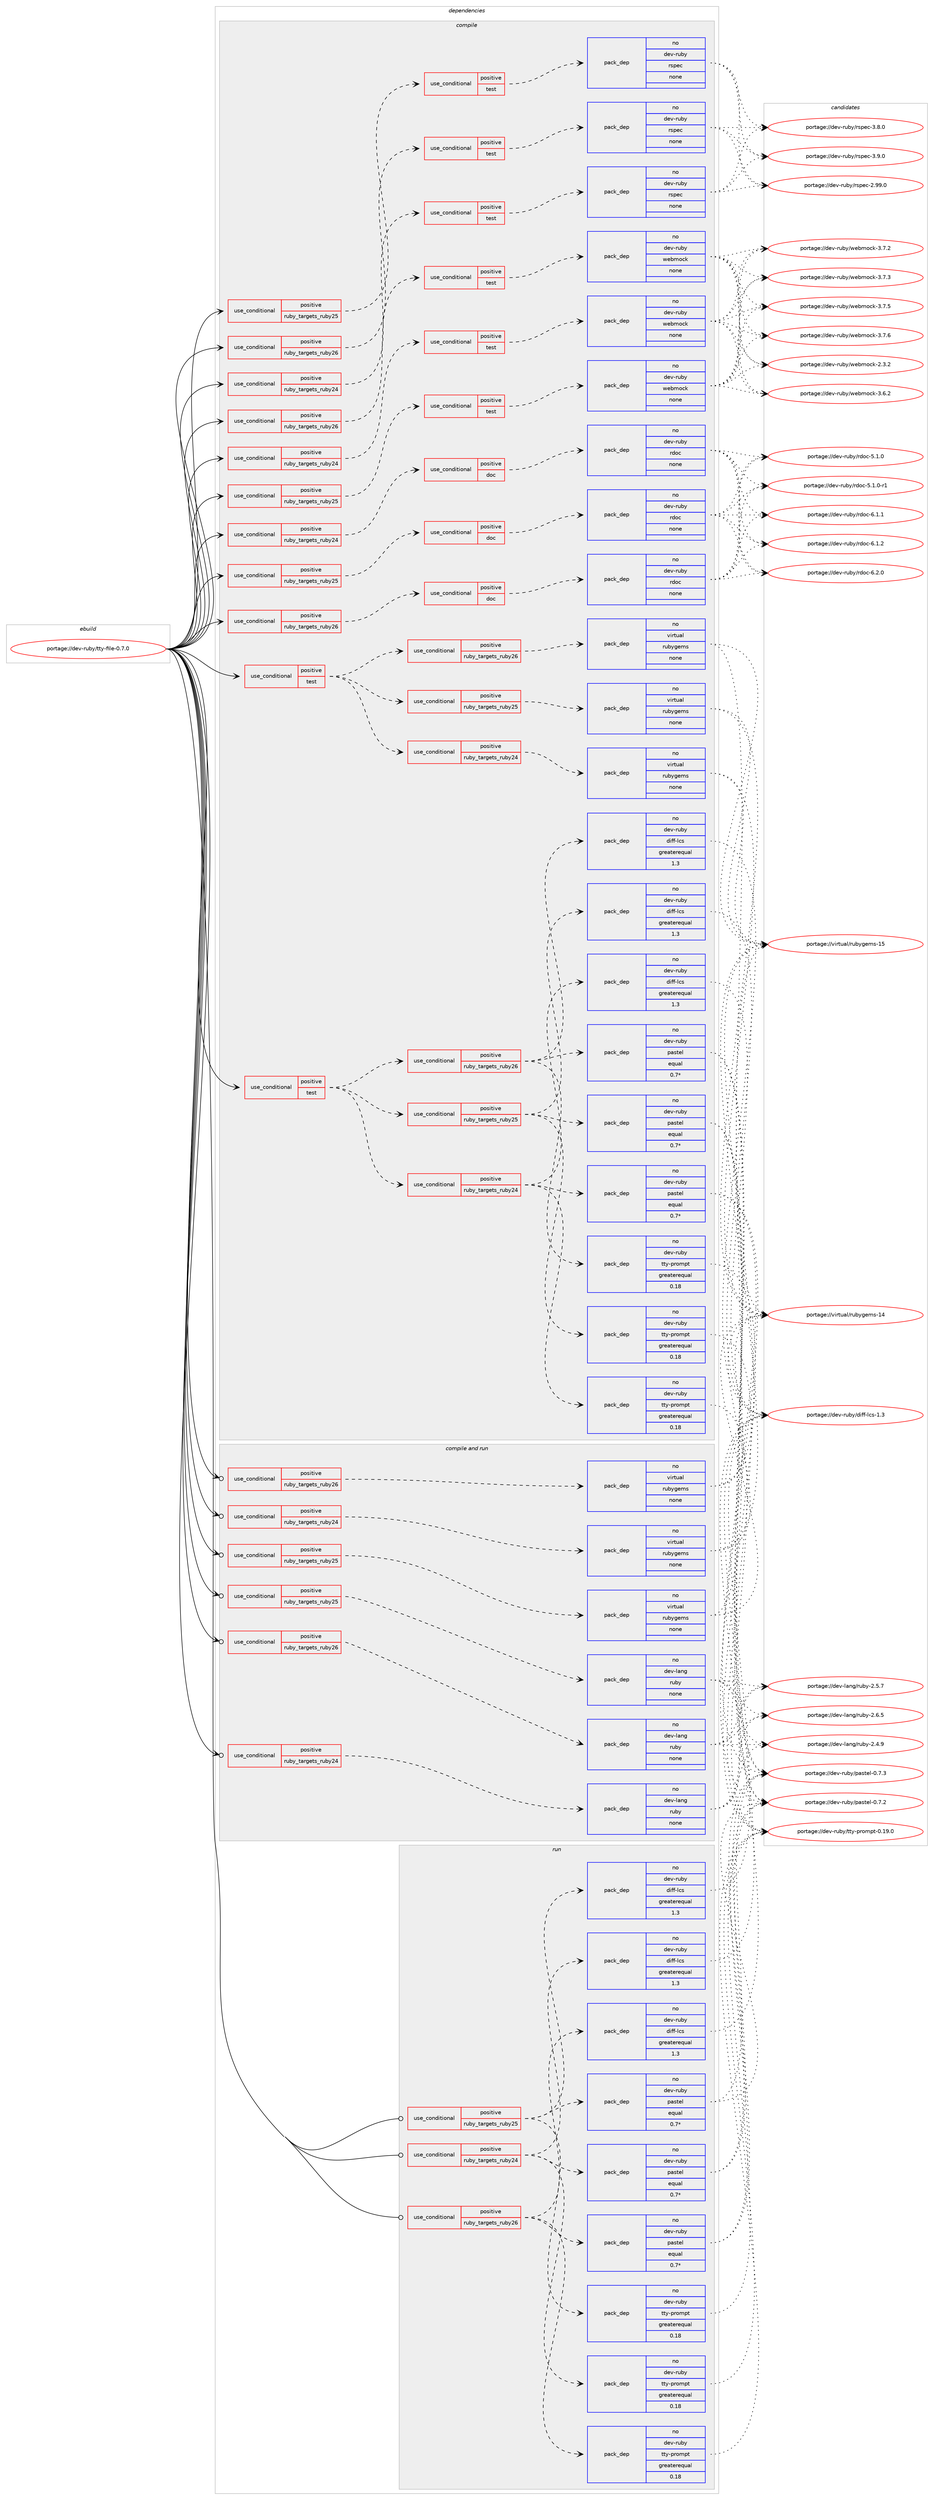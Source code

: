 digraph prolog {

# *************
# Graph options
# *************

newrank=true;
concentrate=true;
compound=true;
graph [rankdir=LR,fontname=Helvetica,fontsize=10,ranksep=1.5];#, ranksep=2.5, nodesep=0.2];
edge  [arrowhead=vee];
node  [fontname=Helvetica,fontsize=10];

# **********
# The ebuild
# **********

subgraph cluster_leftcol {
color=gray;
rank=same;
label=<<i>ebuild</i>>;
id [label="portage://dev-ruby/tty-file-0.7.0", color=red, width=4, href="../dev-ruby/tty-file-0.7.0.svg"];
}

# ****************
# The dependencies
# ****************

subgraph cluster_midcol {
color=gray;
label=<<i>dependencies</i>>;
subgraph cluster_compile {
fillcolor="#eeeeee";
style=filled;
label=<<i>compile</i>>;
subgraph cond68555 {
dependency253869 [label=<<TABLE BORDER="0" CELLBORDER="1" CELLSPACING="0" CELLPADDING="4"><TR><TD ROWSPAN="3" CELLPADDING="10">use_conditional</TD></TR><TR><TD>positive</TD></TR><TR><TD>ruby_targets_ruby24</TD></TR></TABLE>>, shape=none, color=red];
subgraph cond68556 {
dependency253870 [label=<<TABLE BORDER="0" CELLBORDER="1" CELLSPACING="0" CELLPADDING="4"><TR><TD ROWSPAN="3" CELLPADDING="10">use_conditional</TD></TR><TR><TD>positive</TD></TR><TR><TD>doc</TD></TR></TABLE>>, shape=none, color=red];
subgraph pack181753 {
dependency253871 [label=<<TABLE BORDER="0" CELLBORDER="1" CELLSPACING="0" CELLPADDING="4" WIDTH="220"><TR><TD ROWSPAN="6" CELLPADDING="30">pack_dep</TD></TR><TR><TD WIDTH="110">no</TD></TR><TR><TD>dev-ruby</TD></TR><TR><TD>rdoc</TD></TR><TR><TD>none</TD></TR><TR><TD></TD></TR></TABLE>>, shape=none, color=blue];
}
dependency253870:e -> dependency253871:w [weight=20,style="dashed",arrowhead="vee"];
}
dependency253869:e -> dependency253870:w [weight=20,style="dashed",arrowhead="vee"];
}
id:e -> dependency253869:w [weight=20,style="solid",arrowhead="vee"];
subgraph cond68557 {
dependency253872 [label=<<TABLE BORDER="0" CELLBORDER="1" CELLSPACING="0" CELLPADDING="4"><TR><TD ROWSPAN="3" CELLPADDING="10">use_conditional</TD></TR><TR><TD>positive</TD></TR><TR><TD>ruby_targets_ruby24</TD></TR></TABLE>>, shape=none, color=red];
subgraph cond68558 {
dependency253873 [label=<<TABLE BORDER="0" CELLBORDER="1" CELLSPACING="0" CELLPADDING="4"><TR><TD ROWSPAN="3" CELLPADDING="10">use_conditional</TD></TR><TR><TD>positive</TD></TR><TR><TD>test</TD></TR></TABLE>>, shape=none, color=red];
subgraph pack181754 {
dependency253874 [label=<<TABLE BORDER="0" CELLBORDER="1" CELLSPACING="0" CELLPADDING="4" WIDTH="220"><TR><TD ROWSPAN="6" CELLPADDING="30">pack_dep</TD></TR><TR><TD WIDTH="110">no</TD></TR><TR><TD>dev-ruby</TD></TR><TR><TD>rspec</TD></TR><TR><TD>none</TD></TR><TR><TD></TD></TR></TABLE>>, shape=none, color=blue];
}
dependency253873:e -> dependency253874:w [weight=20,style="dashed",arrowhead="vee"];
}
dependency253872:e -> dependency253873:w [weight=20,style="dashed",arrowhead="vee"];
}
id:e -> dependency253872:w [weight=20,style="solid",arrowhead="vee"];
subgraph cond68559 {
dependency253875 [label=<<TABLE BORDER="0" CELLBORDER="1" CELLSPACING="0" CELLPADDING="4"><TR><TD ROWSPAN="3" CELLPADDING="10">use_conditional</TD></TR><TR><TD>positive</TD></TR><TR><TD>ruby_targets_ruby24</TD></TR></TABLE>>, shape=none, color=red];
subgraph cond68560 {
dependency253876 [label=<<TABLE BORDER="0" CELLBORDER="1" CELLSPACING="0" CELLPADDING="4"><TR><TD ROWSPAN="3" CELLPADDING="10">use_conditional</TD></TR><TR><TD>positive</TD></TR><TR><TD>test</TD></TR></TABLE>>, shape=none, color=red];
subgraph pack181755 {
dependency253877 [label=<<TABLE BORDER="0" CELLBORDER="1" CELLSPACING="0" CELLPADDING="4" WIDTH="220"><TR><TD ROWSPAN="6" CELLPADDING="30">pack_dep</TD></TR><TR><TD WIDTH="110">no</TD></TR><TR><TD>dev-ruby</TD></TR><TR><TD>webmock</TD></TR><TR><TD>none</TD></TR><TR><TD></TD></TR></TABLE>>, shape=none, color=blue];
}
dependency253876:e -> dependency253877:w [weight=20,style="dashed",arrowhead="vee"];
}
dependency253875:e -> dependency253876:w [weight=20,style="dashed",arrowhead="vee"];
}
id:e -> dependency253875:w [weight=20,style="solid",arrowhead="vee"];
subgraph cond68561 {
dependency253878 [label=<<TABLE BORDER="0" CELLBORDER="1" CELLSPACING="0" CELLPADDING="4"><TR><TD ROWSPAN="3" CELLPADDING="10">use_conditional</TD></TR><TR><TD>positive</TD></TR><TR><TD>ruby_targets_ruby25</TD></TR></TABLE>>, shape=none, color=red];
subgraph cond68562 {
dependency253879 [label=<<TABLE BORDER="0" CELLBORDER="1" CELLSPACING="0" CELLPADDING="4"><TR><TD ROWSPAN="3" CELLPADDING="10">use_conditional</TD></TR><TR><TD>positive</TD></TR><TR><TD>doc</TD></TR></TABLE>>, shape=none, color=red];
subgraph pack181756 {
dependency253880 [label=<<TABLE BORDER="0" CELLBORDER="1" CELLSPACING="0" CELLPADDING="4" WIDTH="220"><TR><TD ROWSPAN="6" CELLPADDING="30">pack_dep</TD></TR><TR><TD WIDTH="110">no</TD></TR><TR><TD>dev-ruby</TD></TR><TR><TD>rdoc</TD></TR><TR><TD>none</TD></TR><TR><TD></TD></TR></TABLE>>, shape=none, color=blue];
}
dependency253879:e -> dependency253880:w [weight=20,style="dashed",arrowhead="vee"];
}
dependency253878:e -> dependency253879:w [weight=20,style="dashed",arrowhead="vee"];
}
id:e -> dependency253878:w [weight=20,style="solid",arrowhead="vee"];
subgraph cond68563 {
dependency253881 [label=<<TABLE BORDER="0" CELLBORDER="1" CELLSPACING="0" CELLPADDING="4"><TR><TD ROWSPAN="3" CELLPADDING="10">use_conditional</TD></TR><TR><TD>positive</TD></TR><TR><TD>ruby_targets_ruby25</TD></TR></TABLE>>, shape=none, color=red];
subgraph cond68564 {
dependency253882 [label=<<TABLE BORDER="0" CELLBORDER="1" CELLSPACING="0" CELLPADDING="4"><TR><TD ROWSPAN="3" CELLPADDING="10">use_conditional</TD></TR><TR><TD>positive</TD></TR><TR><TD>test</TD></TR></TABLE>>, shape=none, color=red];
subgraph pack181757 {
dependency253883 [label=<<TABLE BORDER="0" CELLBORDER="1" CELLSPACING="0" CELLPADDING="4" WIDTH="220"><TR><TD ROWSPAN="6" CELLPADDING="30">pack_dep</TD></TR><TR><TD WIDTH="110">no</TD></TR><TR><TD>dev-ruby</TD></TR><TR><TD>rspec</TD></TR><TR><TD>none</TD></TR><TR><TD></TD></TR></TABLE>>, shape=none, color=blue];
}
dependency253882:e -> dependency253883:w [weight=20,style="dashed",arrowhead="vee"];
}
dependency253881:e -> dependency253882:w [weight=20,style="dashed",arrowhead="vee"];
}
id:e -> dependency253881:w [weight=20,style="solid",arrowhead="vee"];
subgraph cond68565 {
dependency253884 [label=<<TABLE BORDER="0" CELLBORDER="1" CELLSPACING="0" CELLPADDING="4"><TR><TD ROWSPAN="3" CELLPADDING="10">use_conditional</TD></TR><TR><TD>positive</TD></TR><TR><TD>ruby_targets_ruby25</TD></TR></TABLE>>, shape=none, color=red];
subgraph cond68566 {
dependency253885 [label=<<TABLE BORDER="0" CELLBORDER="1" CELLSPACING="0" CELLPADDING="4"><TR><TD ROWSPAN="3" CELLPADDING="10">use_conditional</TD></TR><TR><TD>positive</TD></TR><TR><TD>test</TD></TR></TABLE>>, shape=none, color=red];
subgraph pack181758 {
dependency253886 [label=<<TABLE BORDER="0" CELLBORDER="1" CELLSPACING="0" CELLPADDING="4" WIDTH="220"><TR><TD ROWSPAN="6" CELLPADDING="30">pack_dep</TD></TR><TR><TD WIDTH="110">no</TD></TR><TR><TD>dev-ruby</TD></TR><TR><TD>webmock</TD></TR><TR><TD>none</TD></TR><TR><TD></TD></TR></TABLE>>, shape=none, color=blue];
}
dependency253885:e -> dependency253886:w [weight=20,style="dashed",arrowhead="vee"];
}
dependency253884:e -> dependency253885:w [weight=20,style="dashed",arrowhead="vee"];
}
id:e -> dependency253884:w [weight=20,style="solid",arrowhead="vee"];
subgraph cond68567 {
dependency253887 [label=<<TABLE BORDER="0" CELLBORDER="1" CELLSPACING="0" CELLPADDING="4"><TR><TD ROWSPAN="3" CELLPADDING="10">use_conditional</TD></TR><TR><TD>positive</TD></TR><TR><TD>ruby_targets_ruby26</TD></TR></TABLE>>, shape=none, color=red];
subgraph cond68568 {
dependency253888 [label=<<TABLE BORDER="0" CELLBORDER="1" CELLSPACING="0" CELLPADDING="4"><TR><TD ROWSPAN="3" CELLPADDING="10">use_conditional</TD></TR><TR><TD>positive</TD></TR><TR><TD>doc</TD></TR></TABLE>>, shape=none, color=red];
subgraph pack181759 {
dependency253889 [label=<<TABLE BORDER="0" CELLBORDER="1" CELLSPACING="0" CELLPADDING="4" WIDTH="220"><TR><TD ROWSPAN="6" CELLPADDING="30">pack_dep</TD></TR><TR><TD WIDTH="110">no</TD></TR><TR><TD>dev-ruby</TD></TR><TR><TD>rdoc</TD></TR><TR><TD>none</TD></TR><TR><TD></TD></TR></TABLE>>, shape=none, color=blue];
}
dependency253888:e -> dependency253889:w [weight=20,style="dashed",arrowhead="vee"];
}
dependency253887:e -> dependency253888:w [weight=20,style="dashed",arrowhead="vee"];
}
id:e -> dependency253887:w [weight=20,style="solid",arrowhead="vee"];
subgraph cond68569 {
dependency253890 [label=<<TABLE BORDER="0" CELLBORDER="1" CELLSPACING="0" CELLPADDING="4"><TR><TD ROWSPAN="3" CELLPADDING="10">use_conditional</TD></TR><TR><TD>positive</TD></TR><TR><TD>ruby_targets_ruby26</TD></TR></TABLE>>, shape=none, color=red];
subgraph cond68570 {
dependency253891 [label=<<TABLE BORDER="0" CELLBORDER="1" CELLSPACING="0" CELLPADDING="4"><TR><TD ROWSPAN="3" CELLPADDING="10">use_conditional</TD></TR><TR><TD>positive</TD></TR><TR><TD>test</TD></TR></TABLE>>, shape=none, color=red];
subgraph pack181760 {
dependency253892 [label=<<TABLE BORDER="0" CELLBORDER="1" CELLSPACING="0" CELLPADDING="4" WIDTH="220"><TR><TD ROWSPAN="6" CELLPADDING="30">pack_dep</TD></TR><TR><TD WIDTH="110">no</TD></TR><TR><TD>dev-ruby</TD></TR><TR><TD>rspec</TD></TR><TR><TD>none</TD></TR><TR><TD></TD></TR></TABLE>>, shape=none, color=blue];
}
dependency253891:e -> dependency253892:w [weight=20,style="dashed",arrowhead="vee"];
}
dependency253890:e -> dependency253891:w [weight=20,style="dashed",arrowhead="vee"];
}
id:e -> dependency253890:w [weight=20,style="solid",arrowhead="vee"];
subgraph cond68571 {
dependency253893 [label=<<TABLE BORDER="0" CELLBORDER="1" CELLSPACING="0" CELLPADDING="4"><TR><TD ROWSPAN="3" CELLPADDING="10">use_conditional</TD></TR><TR><TD>positive</TD></TR><TR><TD>ruby_targets_ruby26</TD></TR></TABLE>>, shape=none, color=red];
subgraph cond68572 {
dependency253894 [label=<<TABLE BORDER="0" CELLBORDER="1" CELLSPACING="0" CELLPADDING="4"><TR><TD ROWSPAN="3" CELLPADDING="10">use_conditional</TD></TR><TR><TD>positive</TD></TR><TR><TD>test</TD></TR></TABLE>>, shape=none, color=red];
subgraph pack181761 {
dependency253895 [label=<<TABLE BORDER="0" CELLBORDER="1" CELLSPACING="0" CELLPADDING="4" WIDTH="220"><TR><TD ROWSPAN="6" CELLPADDING="30">pack_dep</TD></TR><TR><TD WIDTH="110">no</TD></TR><TR><TD>dev-ruby</TD></TR><TR><TD>webmock</TD></TR><TR><TD>none</TD></TR><TR><TD></TD></TR></TABLE>>, shape=none, color=blue];
}
dependency253894:e -> dependency253895:w [weight=20,style="dashed",arrowhead="vee"];
}
dependency253893:e -> dependency253894:w [weight=20,style="dashed",arrowhead="vee"];
}
id:e -> dependency253893:w [weight=20,style="solid",arrowhead="vee"];
subgraph cond68573 {
dependency253896 [label=<<TABLE BORDER="0" CELLBORDER="1" CELLSPACING="0" CELLPADDING="4"><TR><TD ROWSPAN="3" CELLPADDING="10">use_conditional</TD></TR><TR><TD>positive</TD></TR><TR><TD>test</TD></TR></TABLE>>, shape=none, color=red];
subgraph cond68574 {
dependency253897 [label=<<TABLE BORDER="0" CELLBORDER="1" CELLSPACING="0" CELLPADDING="4"><TR><TD ROWSPAN="3" CELLPADDING="10">use_conditional</TD></TR><TR><TD>positive</TD></TR><TR><TD>ruby_targets_ruby24</TD></TR></TABLE>>, shape=none, color=red];
subgraph pack181762 {
dependency253898 [label=<<TABLE BORDER="0" CELLBORDER="1" CELLSPACING="0" CELLPADDING="4" WIDTH="220"><TR><TD ROWSPAN="6" CELLPADDING="30">pack_dep</TD></TR><TR><TD WIDTH="110">no</TD></TR><TR><TD>dev-ruby</TD></TR><TR><TD>diff-lcs</TD></TR><TR><TD>greaterequal</TD></TR><TR><TD>1.3</TD></TR></TABLE>>, shape=none, color=blue];
}
dependency253897:e -> dependency253898:w [weight=20,style="dashed",arrowhead="vee"];
subgraph pack181763 {
dependency253899 [label=<<TABLE BORDER="0" CELLBORDER="1" CELLSPACING="0" CELLPADDING="4" WIDTH="220"><TR><TD ROWSPAN="6" CELLPADDING="30">pack_dep</TD></TR><TR><TD WIDTH="110">no</TD></TR><TR><TD>dev-ruby</TD></TR><TR><TD>pastel</TD></TR><TR><TD>equal</TD></TR><TR><TD>0.7*</TD></TR></TABLE>>, shape=none, color=blue];
}
dependency253897:e -> dependency253899:w [weight=20,style="dashed",arrowhead="vee"];
subgraph pack181764 {
dependency253900 [label=<<TABLE BORDER="0" CELLBORDER="1" CELLSPACING="0" CELLPADDING="4" WIDTH="220"><TR><TD ROWSPAN="6" CELLPADDING="30">pack_dep</TD></TR><TR><TD WIDTH="110">no</TD></TR><TR><TD>dev-ruby</TD></TR><TR><TD>tty-prompt</TD></TR><TR><TD>greaterequal</TD></TR><TR><TD>0.18</TD></TR></TABLE>>, shape=none, color=blue];
}
dependency253897:e -> dependency253900:w [weight=20,style="dashed",arrowhead="vee"];
}
dependency253896:e -> dependency253897:w [weight=20,style="dashed",arrowhead="vee"];
subgraph cond68575 {
dependency253901 [label=<<TABLE BORDER="0" CELLBORDER="1" CELLSPACING="0" CELLPADDING="4"><TR><TD ROWSPAN="3" CELLPADDING="10">use_conditional</TD></TR><TR><TD>positive</TD></TR><TR><TD>ruby_targets_ruby25</TD></TR></TABLE>>, shape=none, color=red];
subgraph pack181765 {
dependency253902 [label=<<TABLE BORDER="0" CELLBORDER="1" CELLSPACING="0" CELLPADDING="4" WIDTH="220"><TR><TD ROWSPAN="6" CELLPADDING="30">pack_dep</TD></TR><TR><TD WIDTH="110">no</TD></TR><TR><TD>dev-ruby</TD></TR><TR><TD>diff-lcs</TD></TR><TR><TD>greaterequal</TD></TR><TR><TD>1.3</TD></TR></TABLE>>, shape=none, color=blue];
}
dependency253901:e -> dependency253902:w [weight=20,style="dashed",arrowhead="vee"];
subgraph pack181766 {
dependency253903 [label=<<TABLE BORDER="0" CELLBORDER="1" CELLSPACING="0" CELLPADDING="4" WIDTH="220"><TR><TD ROWSPAN="6" CELLPADDING="30">pack_dep</TD></TR><TR><TD WIDTH="110">no</TD></TR><TR><TD>dev-ruby</TD></TR><TR><TD>pastel</TD></TR><TR><TD>equal</TD></TR><TR><TD>0.7*</TD></TR></TABLE>>, shape=none, color=blue];
}
dependency253901:e -> dependency253903:w [weight=20,style="dashed",arrowhead="vee"];
subgraph pack181767 {
dependency253904 [label=<<TABLE BORDER="0" CELLBORDER="1" CELLSPACING="0" CELLPADDING="4" WIDTH="220"><TR><TD ROWSPAN="6" CELLPADDING="30">pack_dep</TD></TR><TR><TD WIDTH="110">no</TD></TR><TR><TD>dev-ruby</TD></TR><TR><TD>tty-prompt</TD></TR><TR><TD>greaterequal</TD></TR><TR><TD>0.18</TD></TR></TABLE>>, shape=none, color=blue];
}
dependency253901:e -> dependency253904:w [weight=20,style="dashed",arrowhead="vee"];
}
dependency253896:e -> dependency253901:w [weight=20,style="dashed",arrowhead="vee"];
subgraph cond68576 {
dependency253905 [label=<<TABLE BORDER="0" CELLBORDER="1" CELLSPACING="0" CELLPADDING="4"><TR><TD ROWSPAN="3" CELLPADDING="10">use_conditional</TD></TR><TR><TD>positive</TD></TR><TR><TD>ruby_targets_ruby26</TD></TR></TABLE>>, shape=none, color=red];
subgraph pack181768 {
dependency253906 [label=<<TABLE BORDER="0" CELLBORDER="1" CELLSPACING="0" CELLPADDING="4" WIDTH="220"><TR><TD ROWSPAN="6" CELLPADDING="30">pack_dep</TD></TR><TR><TD WIDTH="110">no</TD></TR><TR><TD>dev-ruby</TD></TR><TR><TD>diff-lcs</TD></TR><TR><TD>greaterequal</TD></TR><TR><TD>1.3</TD></TR></TABLE>>, shape=none, color=blue];
}
dependency253905:e -> dependency253906:w [weight=20,style="dashed",arrowhead="vee"];
subgraph pack181769 {
dependency253907 [label=<<TABLE BORDER="0" CELLBORDER="1" CELLSPACING="0" CELLPADDING="4" WIDTH="220"><TR><TD ROWSPAN="6" CELLPADDING="30">pack_dep</TD></TR><TR><TD WIDTH="110">no</TD></TR><TR><TD>dev-ruby</TD></TR><TR><TD>pastel</TD></TR><TR><TD>equal</TD></TR><TR><TD>0.7*</TD></TR></TABLE>>, shape=none, color=blue];
}
dependency253905:e -> dependency253907:w [weight=20,style="dashed",arrowhead="vee"];
subgraph pack181770 {
dependency253908 [label=<<TABLE BORDER="0" CELLBORDER="1" CELLSPACING="0" CELLPADDING="4" WIDTH="220"><TR><TD ROWSPAN="6" CELLPADDING="30">pack_dep</TD></TR><TR><TD WIDTH="110">no</TD></TR><TR><TD>dev-ruby</TD></TR><TR><TD>tty-prompt</TD></TR><TR><TD>greaterequal</TD></TR><TR><TD>0.18</TD></TR></TABLE>>, shape=none, color=blue];
}
dependency253905:e -> dependency253908:w [weight=20,style="dashed",arrowhead="vee"];
}
dependency253896:e -> dependency253905:w [weight=20,style="dashed",arrowhead="vee"];
}
id:e -> dependency253896:w [weight=20,style="solid",arrowhead="vee"];
subgraph cond68577 {
dependency253909 [label=<<TABLE BORDER="0" CELLBORDER="1" CELLSPACING="0" CELLPADDING="4"><TR><TD ROWSPAN="3" CELLPADDING="10">use_conditional</TD></TR><TR><TD>positive</TD></TR><TR><TD>test</TD></TR></TABLE>>, shape=none, color=red];
subgraph cond68578 {
dependency253910 [label=<<TABLE BORDER="0" CELLBORDER="1" CELLSPACING="0" CELLPADDING="4"><TR><TD ROWSPAN="3" CELLPADDING="10">use_conditional</TD></TR><TR><TD>positive</TD></TR><TR><TD>ruby_targets_ruby24</TD></TR></TABLE>>, shape=none, color=red];
subgraph pack181771 {
dependency253911 [label=<<TABLE BORDER="0" CELLBORDER="1" CELLSPACING="0" CELLPADDING="4" WIDTH="220"><TR><TD ROWSPAN="6" CELLPADDING="30">pack_dep</TD></TR><TR><TD WIDTH="110">no</TD></TR><TR><TD>virtual</TD></TR><TR><TD>rubygems</TD></TR><TR><TD>none</TD></TR><TR><TD></TD></TR></TABLE>>, shape=none, color=blue];
}
dependency253910:e -> dependency253911:w [weight=20,style="dashed",arrowhead="vee"];
}
dependency253909:e -> dependency253910:w [weight=20,style="dashed",arrowhead="vee"];
subgraph cond68579 {
dependency253912 [label=<<TABLE BORDER="0" CELLBORDER="1" CELLSPACING="0" CELLPADDING="4"><TR><TD ROWSPAN="3" CELLPADDING="10">use_conditional</TD></TR><TR><TD>positive</TD></TR><TR><TD>ruby_targets_ruby25</TD></TR></TABLE>>, shape=none, color=red];
subgraph pack181772 {
dependency253913 [label=<<TABLE BORDER="0" CELLBORDER="1" CELLSPACING="0" CELLPADDING="4" WIDTH="220"><TR><TD ROWSPAN="6" CELLPADDING="30">pack_dep</TD></TR><TR><TD WIDTH="110">no</TD></TR><TR><TD>virtual</TD></TR><TR><TD>rubygems</TD></TR><TR><TD>none</TD></TR><TR><TD></TD></TR></TABLE>>, shape=none, color=blue];
}
dependency253912:e -> dependency253913:w [weight=20,style="dashed",arrowhead="vee"];
}
dependency253909:e -> dependency253912:w [weight=20,style="dashed",arrowhead="vee"];
subgraph cond68580 {
dependency253914 [label=<<TABLE BORDER="0" CELLBORDER="1" CELLSPACING="0" CELLPADDING="4"><TR><TD ROWSPAN="3" CELLPADDING="10">use_conditional</TD></TR><TR><TD>positive</TD></TR><TR><TD>ruby_targets_ruby26</TD></TR></TABLE>>, shape=none, color=red];
subgraph pack181773 {
dependency253915 [label=<<TABLE BORDER="0" CELLBORDER="1" CELLSPACING="0" CELLPADDING="4" WIDTH="220"><TR><TD ROWSPAN="6" CELLPADDING="30">pack_dep</TD></TR><TR><TD WIDTH="110">no</TD></TR><TR><TD>virtual</TD></TR><TR><TD>rubygems</TD></TR><TR><TD>none</TD></TR><TR><TD></TD></TR></TABLE>>, shape=none, color=blue];
}
dependency253914:e -> dependency253915:w [weight=20,style="dashed",arrowhead="vee"];
}
dependency253909:e -> dependency253914:w [weight=20,style="dashed",arrowhead="vee"];
}
id:e -> dependency253909:w [weight=20,style="solid",arrowhead="vee"];
}
subgraph cluster_compileandrun {
fillcolor="#eeeeee";
style=filled;
label=<<i>compile and run</i>>;
subgraph cond68581 {
dependency253916 [label=<<TABLE BORDER="0" CELLBORDER="1" CELLSPACING="0" CELLPADDING="4"><TR><TD ROWSPAN="3" CELLPADDING="10">use_conditional</TD></TR><TR><TD>positive</TD></TR><TR><TD>ruby_targets_ruby24</TD></TR></TABLE>>, shape=none, color=red];
subgraph pack181774 {
dependency253917 [label=<<TABLE BORDER="0" CELLBORDER="1" CELLSPACING="0" CELLPADDING="4" WIDTH="220"><TR><TD ROWSPAN="6" CELLPADDING="30">pack_dep</TD></TR><TR><TD WIDTH="110">no</TD></TR><TR><TD>dev-lang</TD></TR><TR><TD>ruby</TD></TR><TR><TD>none</TD></TR><TR><TD></TD></TR></TABLE>>, shape=none, color=blue];
}
dependency253916:e -> dependency253917:w [weight=20,style="dashed",arrowhead="vee"];
}
id:e -> dependency253916:w [weight=20,style="solid",arrowhead="odotvee"];
subgraph cond68582 {
dependency253918 [label=<<TABLE BORDER="0" CELLBORDER="1" CELLSPACING="0" CELLPADDING="4"><TR><TD ROWSPAN="3" CELLPADDING="10">use_conditional</TD></TR><TR><TD>positive</TD></TR><TR><TD>ruby_targets_ruby24</TD></TR></TABLE>>, shape=none, color=red];
subgraph pack181775 {
dependency253919 [label=<<TABLE BORDER="0" CELLBORDER="1" CELLSPACING="0" CELLPADDING="4" WIDTH="220"><TR><TD ROWSPAN="6" CELLPADDING="30">pack_dep</TD></TR><TR><TD WIDTH="110">no</TD></TR><TR><TD>virtual</TD></TR><TR><TD>rubygems</TD></TR><TR><TD>none</TD></TR><TR><TD></TD></TR></TABLE>>, shape=none, color=blue];
}
dependency253918:e -> dependency253919:w [weight=20,style="dashed",arrowhead="vee"];
}
id:e -> dependency253918:w [weight=20,style="solid",arrowhead="odotvee"];
subgraph cond68583 {
dependency253920 [label=<<TABLE BORDER="0" CELLBORDER="1" CELLSPACING="0" CELLPADDING="4"><TR><TD ROWSPAN="3" CELLPADDING="10">use_conditional</TD></TR><TR><TD>positive</TD></TR><TR><TD>ruby_targets_ruby25</TD></TR></TABLE>>, shape=none, color=red];
subgraph pack181776 {
dependency253921 [label=<<TABLE BORDER="0" CELLBORDER="1" CELLSPACING="0" CELLPADDING="4" WIDTH="220"><TR><TD ROWSPAN="6" CELLPADDING="30">pack_dep</TD></TR><TR><TD WIDTH="110">no</TD></TR><TR><TD>dev-lang</TD></TR><TR><TD>ruby</TD></TR><TR><TD>none</TD></TR><TR><TD></TD></TR></TABLE>>, shape=none, color=blue];
}
dependency253920:e -> dependency253921:w [weight=20,style="dashed",arrowhead="vee"];
}
id:e -> dependency253920:w [weight=20,style="solid",arrowhead="odotvee"];
subgraph cond68584 {
dependency253922 [label=<<TABLE BORDER="0" CELLBORDER="1" CELLSPACING="0" CELLPADDING="4"><TR><TD ROWSPAN="3" CELLPADDING="10">use_conditional</TD></TR><TR><TD>positive</TD></TR><TR><TD>ruby_targets_ruby25</TD></TR></TABLE>>, shape=none, color=red];
subgraph pack181777 {
dependency253923 [label=<<TABLE BORDER="0" CELLBORDER="1" CELLSPACING="0" CELLPADDING="4" WIDTH="220"><TR><TD ROWSPAN="6" CELLPADDING="30">pack_dep</TD></TR><TR><TD WIDTH="110">no</TD></TR><TR><TD>virtual</TD></TR><TR><TD>rubygems</TD></TR><TR><TD>none</TD></TR><TR><TD></TD></TR></TABLE>>, shape=none, color=blue];
}
dependency253922:e -> dependency253923:w [weight=20,style="dashed",arrowhead="vee"];
}
id:e -> dependency253922:w [weight=20,style="solid",arrowhead="odotvee"];
subgraph cond68585 {
dependency253924 [label=<<TABLE BORDER="0" CELLBORDER="1" CELLSPACING="0" CELLPADDING="4"><TR><TD ROWSPAN="3" CELLPADDING="10">use_conditional</TD></TR><TR><TD>positive</TD></TR><TR><TD>ruby_targets_ruby26</TD></TR></TABLE>>, shape=none, color=red];
subgraph pack181778 {
dependency253925 [label=<<TABLE BORDER="0" CELLBORDER="1" CELLSPACING="0" CELLPADDING="4" WIDTH="220"><TR><TD ROWSPAN="6" CELLPADDING="30">pack_dep</TD></TR><TR><TD WIDTH="110">no</TD></TR><TR><TD>dev-lang</TD></TR><TR><TD>ruby</TD></TR><TR><TD>none</TD></TR><TR><TD></TD></TR></TABLE>>, shape=none, color=blue];
}
dependency253924:e -> dependency253925:w [weight=20,style="dashed",arrowhead="vee"];
}
id:e -> dependency253924:w [weight=20,style="solid",arrowhead="odotvee"];
subgraph cond68586 {
dependency253926 [label=<<TABLE BORDER="0" CELLBORDER="1" CELLSPACING="0" CELLPADDING="4"><TR><TD ROWSPAN="3" CELLPADDING="10">use_conditional</TD></TR><TR><TD>positive</TD></TR><TR><TD>ruby_targets_ruby26</TD></TR></TABLE>>, shape=none, color=red];
subgraph pack181779 {
dependency253927 [label=<<TABLE BORDER="0" CELLBORDER="1" CELLSPACING="0" CELLPADDING="4" WIDTH="220"><TR><TD ROWSPAN="6" CELLPADDING="30">pack_dep</TD></TR><TR><TD WIDTH="110">no</TD></TR><TR><TD>virtual</TD></TR><TR><TD>rubygems</TD></TR><TR><TD>none</TD></TR><TR><TD></TD></TR></TABLE>>, shape=none, color=blue];
}
dependency253926:e -> dependency253927:w [weight=20,style="dashed",arrowhead="vee"];
}
id:e -> dependency253926:w [weight=20,style="solid",arrowhead="odotvee"];
}
subgraph cluster_run {
fillcolor="#eeeeee";
style=filled;
label=<<i>run</i>>;
subgraph cond68587 {
dependency253928 [label=<<TABLE BORDER="0" CELLBORDER="1" CELLSPACING="0" CELLPADDING="4"><TR><TD ROWSPAN="3" CELLPADDING="10">use_conditional</TD></TR><TR><TD>positive</TD></TR><TR><TD>ruby_targets_ruby24</TD></TR></TABLE>>, shape=none, color=red];
subgraph pack181780 {
dependency253929 [label=<<TABLE BORDER="0" CELLBORDER="1" CELLSPACING="0" CELLPADDING="4" WIDTH="220"><TR><TD ROWSPAN="6" CELLPADDING="30">pack_dep</TD></TR><TR><TD WIDTH="110">no</TD></TR><TR><TD>dev-ruby</TD></TR><TR><TD>diff-lcs</TD></TR><TR><TD>greaterequal</TD></TR><TR><TD>1.3</TD></TR></TABLE>>, shape=none, color=blue];
}
dependency253928:e -> dependency253929:w [weight=20,style="dashed",arrowhead="vee"];
subgraph pack181781 {
dependency253930 [label=<<TABLE BORDER="0" CELLBORDER="1" CELLSPACING="0" CELLPADDING="4" WIDTH="220"><TR><TD ROWSPAN="6" CELLPADDING="30">pack_dep</TD></TR><TR><TD WIDTH="110">no</TD></TR><TR><TD>dev-ruby</TD></TR><TR><TD>pastel</TD></TR><TR><TD>equal</TD></TR><TR><TD>0.7*</TD></TR></TABLE>>, shape=none, color=blue];
}
dependency253928:e -> dependency253930:w [weight=20,style="dashed",arrowhead="vee"];
subgraph pack181782 {
dependency253931 [label=<<TABLE BORDER="0" CELLBORDER="1" CELLSPACING="0" CELLPADDING="4" WIDTH="220"><TR><TD ROWSPAN="6" CELLPADDING="30">pack_dep</TD></TR><TR><TD WIDTH="110">no</TD></TR><TR><TD>dev-ruby</TD></TR><TR><TD>tty-prompt</TD></TR><TR><TD>greaterequal</TD></TR><TR><TD>0.18</TD></TR></TABLE>>, shape=none, color=blue];
}
dependency253928:e -> dependency253931:w [weight=20,style="dashed",arrowhead="vee"];
}
id:e -> dependency253928:w [weight=20,style="solid",arrowhead="odot"];
subgraph cond68588 {
dependency253932 [label=<<TABLE BORDER="0" CELLBORDER="1" CELLSPACING="0" CELLPADDING="4"><TR><TD ROWSPAN="3" CELLPADDING="10">use_conditional</TD></TR><TR><TD>positive</TD></TR><TR><TD>ruby_targets_ruby25</TD></TR></TABLE>>, shape=none, color=red];
subgraph pack181783 {
dependency253933 [label=<<TABLE BORDER="0" CELLBORDER="1" CELLSPACING="0" CELLPADDING="4" WIDTH="220"><TR><TD ROWSPAN="6" CELLPADDING="30">pack_dep</TD></TR><TR><TD WIDTH="110">no</TD></TR><TR><TD>dev-ruby</TD></TR><TR><TD>diff-lcs</TD></TR><TR><TD>greaterequal</TD></TR><TR><TD>1.3</TD></TR></TABLE>>, shape=none, color=blue];
}
dependency253932:e -> dependency253933:w [weight=20,style="dashed",arrowhead="vee"];
subgraph pack181784 {
dependency253934 [label=<<TABLE BORDER="0" CELLBORDER="1" CELLSPACING="0" CELLPADDING="4" WIDTH="220"><TR><TD ROWSPAN="6" CELLPADDING="30">pack_dep</TD></TR><TR><TD WIDTH="110">no</TD></TR><TR><TD>dev-ruby</TD></TR><TR><TD>pastel</TD></TR><TR><TD>equal</TD></TR><TR><TD>0.7*</TD></TR></TABLE>>, shape=none, color=blue];
}
dependency253932:e -> dependency253934:w [weight=20,style="dashed",arrowhead="vee"];
subgraph pack181785 {
dependency253935 [label=<<TABLE BORDER="0" CELLBORDER="1" CELLSPACING="0" CELLPADDING="4" WIDTH="220"><TR><TD ROWSPAN="6" CELLPADDING="30">pack_dep</TD></TR><TR><TD WIDTH="110">no</TD></TR><TR><TD>dev-ruby</TD></TR><TR><TD>tty-prompt</TD></TR><TR><TD>greaterequal</TD></TR><TR><TD>0.18</TD></TR></TABLE>>, shape=none, color=blue];
}
dependency253932:e -> dependency253935:w [weight=20,style="dashed",arrowhead="vee"];
}
id:e -> dependency253932:w [weight=20,style="solid",arrowhead="odot"];
subgraph cond68589 {
dependency253936 [label=<<TABLE BORDER="0" CELLBORDER="1" CELLSPACING="0" CELLPADDING="4"><TR><TD ROWSPAN="3" CELLPADDING="10">use_conditional</TD></TR><TR><TD>positive</TD></TR><TR><TD>ruby_targets_ruby26</TD></TR></TABLE>>, shape=none, color=red];
subgraph pack181786 {
dependency253937 [label=<<TABLE BORDER="0" CELLBORDER="1" CELLSPACING="0" CELLPADDING="4" WIDTH="220"><TR><TD ROWSPAN="6" CELLPADDING="30">pack_dep</TD></TR><TR><TD WIDTH="110">no</TD></TR><TR><TD>dev-ruby</TD></TR><TR><TD>diff-lcs</TD></TR><TR><TD>greaterequal</TD></TR><TR><TD>1.3</TD></TR></TABLE>>, shape=none, color=blue];
}
dependency253936:e -> dependency253937:w [weight=20,style="dashed",arrowhead="vee"];
subgraph pack181787 {
dependency253938 [label=<<TABLE BORDER="0" CELLBORDER="1" CELLSPACING="0" CELLPADDING="4" WIDTH="220"><TR><TD ROWSPAN="6" CELLPADDING="30">pack_dep</TD></TR><TR><TD WIDTH="110">no</TD></TR><TR><TD>dev-ruby</TD></TR><TR><TD>pastel</TD></TR><TR><TD>equal</TD></TR><TR><TD>0.7*</TD></TR></TABLE>>, shape=none, color=blue];
}
dependency253936:e -> dependency253938:w [weight=20,style="dashed",arrowhead="vee"];
subgraph pack181788 {
dependency253939 [label=<<TABLE BORDER="0" CELLBORDER="1" CELLSPACING="0" CELLPADDING="4" WIDTH="220"><TR><TD ROWSPAN="6" CELLPADDING="30">pack_dep</TD></TR><TR><TD WIDTH="110">no</TD></TR><TR><TD>dev-ruby</TD></TR><TR><TD>tty-prompt</TD></TR><TR><TD>greaterequal</TD></TR><TR><TD>0.18</TD></TR></TABLE>>, shape=none, color=blue];
}
dependency253936:e -> dependency253939:w [weight=20,style="dashed",arrowhead="vee"];
}
id:e -> dependency253936:w [weight=20,style="solid",arrowhead="odot"];
}
}

# **************
# The candidates
# **************

subgraph cluster_choices {
rank=same;
color=gray;
label=<<i>candidates</i>>;

subgraph choice181753 {
color=black;
nodesep=1;
choiceportage10010111845114117981214711410011199455346494648 [label="portage://dev-ruby/rdoc-5.1.0", color=red, width=4,href="../dev-ruby/rdoc-5.1.0.svg"];
choiceportage100101118451141179812147114100111994553464946484511449 [label="portage://dev-ruby/rdoc-5.1.0-r1", color=red, width=4,href="../dev-ruby/rdoc-5.1.0-r1.svg"];
choiceportage10010111845114117981214711410011199455446494649 [label="portage://dev-ruby/rdoc-6.1.1", color=red, width=4,href="../dev-ruby/rdoc-6.1.1.svg"];
choiceportage10010111845114117981214711410011199455446494650 [label="portage://dev-ruby/rdoc-6.1.2", color=red, width=4,href="../dev-ruby/rdoc-6.1.2.svg"];
choiceportage10010111845114117981214711410011199455446504648 [label="portage://dev-ruby/rdoc-6.2.0", color=red, width=4,href="../dev-ruby/rdoc-6.2.0.svg"];
dependency253871:e -> choiceportage10010111845114117981214711410011199455346494648:w [style=dotted,weight="100"];
dependency253871:e -> choiceportage100101118451141179812147114100111994553464946484511449:w [style=dotted,weight="100"];
dependency253871:e -> choiceportage10010111845114117981214711410011199455446494649:w [style=dotted,weight="100"];
dependency253871:e -> choiceportage10010111845114117981214711410011199455446494650:w [style=dotted,weight="100"];
dependency253871:e -> choiceportage10010111845114117981214711410011199455446504648:w [style=dotted,weight="100"];
}
subgraph choice181754 {
color=black;
nodesep=1;
choiceportage1001011184511411798121471141151121019945504657574648 [label="portage://dev-ruby/rspec-2.99.0", color=red, width=4,href="../dev-ruby/rspec-2.99.0.svg"];
choiceportage10010111845114117981214711411511210199455146564648 [label="portage://dev-ruby/rspec-3.8.0", color=red, width=4,href="../dev-ruby/rspec-3.8.0.svg"];
choiceportage10010111845114117981214711411511210199455146574648 [label="portage://dev-ruby/rspec-3.9.0", color=red, width=4,href="../dev-ruby/rspec-3.9.0.svg"];
dependency253874:e -> choiceportage1001011184511411798121471141151121019945504657574648:w [style=dotted,weight="100"];
dependency253874:e -> choiceportage10010111845114117981214711411511210199455146564648:w [style=dotted,weight="100"];
dependency253874:e -> choiceportage10010111845114117981214711411511210199455146574648:w [style=dotted,weight="100"];
}
subgraph choice181755 {
color=black;
nodesep=1;
choiceportage1001011184511411798121471191019810911199107455046514650 [label="portage://dev-ruby/webmock-2.3.2", color=red, width=4,href="../dev-ruby/webmock-2.3.2.svg"];
choiceportage1001011184511411798121471191019810911199107455146544650 [label="portage://dev-ruby/webmock-3.6.2", color=red, width=4,href="../dev-ruby/webmock-3.6.2.svg"];
choiceportage1001011184511411798121471191019810911199107455146554650 [label="portage://dev-ruby/webmock-3.7.2", color=red, width=4,href="../dev-ruby/webmock-3.7.2.svg"];
choiceportage1001011184511411798121471191019810911199107455146554651 [label="portage://dev-ruby/webmock-3.7.3", color=red, width=4,href="../dev-ruby/webmock-3.7.3.svg"];
choiceportage1001011184511411798121471191019810911199107455146554653 [label="portage://dev-ruby/webmock-3.7.5", color=red, width=4,href="../dev-ruby/webmock-3.7.5.svg"];
choiceportage1001011184511411798121471191019810911199107455146554654 [label="portage://dev-ruby/webmock-3.7.6", color=red, width=4,href="../dev-ruby/webmock-3.7.6.svg"];
dependency253877:e -> choiceportage1001011184511411798121471191019810911199107455046514650:w [style=dotted,weight="100"];
dependency253877:e -> choiceportage1001011184511411798121471191019810911199107455146544650:w [style=dotted,weight="100"];
dependency253877:e -> choiceportage1001011184511411798121471191019810911199107455146554650:w [style=dotted,weight="100"];
dependency253877:e -> choiceportage1001011184511411798121471191019810911199107455146554651:w [style=dotted,weight="100"];
dependency253877:e -> choiceportage1001011184511411798121471191019810911199107455146554653:w [style=dotted,weight="100"];
dependency253877:e -> choiceportage1001011184511411798121471191019810911199107455146554654:w [style=dotted,weight="100"];
}
subgraph choice181756 {
color=black;
nodesep=1;
choiceportage10010111845114117981214711410011199455346494648 [label="portage://dev-ruby/rdoc-5.1.0", color=red, width=4,href="../dev-ruby/rdoc-5.1.0.svg"];
choiceportage100101118451141179812147114100111994553464946484511449 [label="portage://dev-ruby/rdoc-5.1.0-r1", color=red, width=4,href="../dev-ruby/rdoc-5.1.0-r1.svg"];
choiceportage10010111845114117981214711410011199455446494649 [label="portage://dev-ruby/rdoc-6.1.1", color=red, width=4,href="../dev-ruby/rdoc-6.1.1.svg"];
choiceportage10010111845114117981214711410011199455446494650 [label="portage://dev-ruby/rdoc-6.1.2", color=red, width=4,href="../dev-ruby/rdoc-6.1.2.svg"];
choiceportage10010111845114117981214711410011199455446504648 [label="portage://dev-ruby/rdoc-6.2.0", color=red, width=4,href="../dev-ruby/rdoc-6.2.0.svg"];
dependency253880:e -> choiceportage10010111845114117981214711410011199455346494648:w [style=dotted,weight="100"];
dependency253880:e -> choiceportage100101118451141179812147114100111994553464946484511449:w [style=dotted,weight="100"];
dependency253880:e -> choiceportage10010111845114117981214711410011199455446494649:w [style=dotted,weight="100"];
dependency253880:e -> choiceportage10010111845114117981214711410011199455446494650:w [style=dotted,weight="100"];
dependency253880:e -> choiceportage10010111845114117981214711410011199455446504648:w [style=dotted,weight="100"];
}
subgraph choice181757 {
color=black;
nodesep=1;
choiceportage1001011184511411798121471141151121019945504657574648 [label="portage://dev-ruby/rspec-2.99.0", color=red, width=4,href="../dev-ruby/rspec-2.99.0.svg"];
choiceportage10010111845114117981214711411511210199455146564648 [label="portage://dev-ruby/rspec-3.8.0", color=red, width=4,href="../dev-ruby/rspec-3.8.0.svg"];
choiceportage10010111845114117981214711411511210199455146574648 [label="portage://dev-ruby/rspec-3.9.0", color=red, width=4,href="../dev-ruby/rspec-3.9.0.svg"];
dependency253883:e -> choiceportage1001011184511411798121471141151121019945504657574648:w [style=dotted,weight="100"];
dependency253883:e -> choiceportage10010111845114117981214711411511210199455146564648:w [style=dotted,weight="100"];
dependency253883:e -> choiceportage10010111845114117981214711411511210199455146574648:w [style=dotted,weight="100"];
}
subgraph choice181758 {
color=black;
nodesep=1;
choiceportage1001011184511411798121471191019810911199107455046514650 [label="portage://dev-ruby/webmock-2.3.2", color=red, width=4,href="../dev-ruby/webmock-2.3.2.svg"];
choiceportage1001011184511411798121471191019810911199107455146544650 [label="portage://dev-ruby/webmock-3.6.2", color=red, width=4,href="../dev-ruby/webmock-3.6.2.svg"];
choiceportage1001011184511411798121471191019810911199107455146554650 [label="portage://dev-ruby/webmock-3.7.2", color=red, width=4,href="../dev-ruby/webmock-3.7.2.svg"];
choiceportage1001011184511411798121471191019810911199107455146554651 [label="portage://dev-ruby/webmock-3.7.3", color=red, width=4,href="../dev-ruby/webmock-3.7.3.svg"];
choiceportage1001011184511411798121471191019810911199107455146554653 [label="portage://dev-ruby/webmock-3.7.5", color=red, width=4,href="../dev-ruby/webmock-3.7.5.svg"];
choiceportage1001011184511411798121471191019810911199107455146554654 [label="portage://dev-ruby/webmock-3.7.6", color=red, width=4,href="../dev-ruby/webmock-3.7.6.svg"];
dependency253886:e -> choiceportage1001011184511411798121471191019810911199107455046514650:w [style=dotted,weight="100"];
dependency253886:e -> choiceportage1001011184511411798121471191019810911199107455146544650:w [style=dotted,weight="100"];
dependency253886:e -> choiceportage1001011184511411798121471191019810911199107455146554650:w [style=dotted,weight="100"];
dependency253886:e -> choiceportage1001011184511411798121471191019810911199107455146554651:w [style=dotted,weight="100"];
dependency253886:e -> choiceportage1001011184511411798121471191019810911199107455146554653:w [style=dotted,weight="100"];
dependency253886:e -> choiceportage1001011184511411798121471191019810911199107455146554654:w [style=dotted,weight="100"];
}
subgraph choice181759 {
color=black;
nodesep=1;
choiceportage10010111845114117981214711410011199455346494648 [label="portage://dev-ruby/rdoc-5.1.0", color=red, width=4,href="../dev-ruby/rdoc-5.1.0.svg"];
choiceportage100101118451141179812147114100111994553464946484511449 [label="portage://dev-ruby/rdoc-5.1.0-r1", color=red, width=4,href="../dev-ruby/rdoc-5.1.0-r1.svg"];
choiceportage10010111845114117981214711410011199455446494649 [label="portage://dev-ruby/rdoc-6.1.1", color=red, width=4,href="../dev-ruby/rdoc-6.1.1.svg"];
choiceportage10010111845114117981214711410011199455446494650 [label="portage://dev-ruby/rdoc-6.1.2", color=red, width=4,href="../dev-ruby/rdoc-6.1.2.svg"];
choiceportage10010111845114117981214711410011199455446504648 [label="portage://dev-ruby/rdoc-6.2.0", color=red, width=4,href="../dev-ruby/rdoc-6.2.0.svg"];
dependency253889:e -> choiceportage10010111845114117981214711410011199455346494648:w [style=dotted,weight="100"];
dependency253889:e -> choiceportage100101118451141179812147114100111994553464946484511449:w [style=dotted,weight="100"];
dependency253889:e -> choiceportage10010111845114117981214711410011199455446494649:w [style=dotted,weight="100"];
dependency253889:e -> choiceportage10010111845114117981214711410011199455446494650:w [style=dotted,weight="100"];
dependency253889:e -> choiceportage10010111845114117981214711410011199455446504648:w [style=dotted,weight="100"];
}
subgraph choice181760 {
color=black;
nodesep=1;
choiceportage1001011184511411798121471141151121019945504657574648 [label="portage://dev-ruby/rspec-2.99.0", color=red, width=4,href="../dev-ruby/rspec-2.99.0.svg"];
choiceportage10010111845114117981214711411511210199455146564648 [label="portage://dev-ruby/rspec-3.8.0", color=red, width=4,href="../dev-ruby/rspec-3.8.0.svg"];
choiceportage10010111845114117981214711411511210199455146574648 [label="portage://dev-ruby/rspec-3.9.0", color=red, width=4,href="../dev-ruby/rspec-3.9.0.svg"];
dependency253892:e -> choiceportage1001011184511411798121471141151121019945504657574648:w [style=dotted,weight="100"];
dependency253892:e -> choiceportage10010111845114117981214711411511210199455146564648:w [style=dotted,weight="100"];
dependency253892:e -> choiceportage10010111845114117981214711411511210199455146574648:w [style=dotted,weight="100"];
}
subgraph choice181761 {
color=black;
nodesep=1;
choiceportage1001011184511411798121471191019810911199107455046514650 [label="portage://dev-ruby/webmock-2.3.2", color=red, width=4,href="../dev-ruby/webmock-2.3.2.svg"];
choiceportage1001011184511411798121471191019810911199107455146544650 [label="portage://dev-ruby/webmock-3.6.2", color=red, width=4,href="../dev-ruby/webmock-3.6.2.svg"];
choiceportage1001011184511411798121471191019810911199107455146554650 [label="portage://dev-ruby/webmock-3.7.2", color=red, width=4,href="../dev-ruby/webmock-3.7.2.svg"];
choiceportage1001011184511411798121471191019810911199107455146554651 [label="portage://dev-ruby/webmock-3.7.3", color=red, width=4,href="../dev-ruby/webmock-3.7.3.svg"];
choiceportage1001011184511411798121471191019810911199107455146554653 [label="portage://dev-ruby/webmock-3.7.5", color=red, width=4,href="../dev-ruby/webmock-3.7.5.svg"];
choiceportage1001011184511411798121471191019810911199107455146554654 [label="portage://dev-ruby/webmock-3.7.6", color=red, width=4,href="../dev-ruby/webmock-3.7.6.svg"];
dependency253895:e -> choiceportage1001011184511411798121471191019810911199107455046514650:w [style=dotted,weight="100"];
dependency253895:e -> choiceportage1001011184511411798121471191019810911199107455146544650:w [style=dotted,weight="100"];
dependency253895:e -> choiceportage1001011184511411798121471191019810911199107455146554650:w [style=dotted,weight="100"];
dependency253895:e -> choiceportage1001011184511411798121471191019810911199107455146554651:w [style=dotted,weight="100"];
dependency253895:e -> choiceportage1001011184511411798121471191019810911199107455146554653:w [style=dotted,weight="100"];
dependency253895:e -> choiceportage1001011184511411798121471191019810911199107455146554654:w [style=dotted,weight="100"];
}
subgraph choice181762 {
color=black;
nodesep=1;
choiceportage100101118451141179812147100105102102451089911545494651 [label="portage://dev-ruby/diff-lcs-1.3", color=red, width=4,href="../dev-ruby/diff-lcs-1.3.svg"];
dependency253898:e -> choiceportage100101118451141179812147100105102102451089911545494651:w [style=dotted,weight="100"];
}
subgraph choice181763 {
color=black;
nodesep=1;
choiceportage10010111845114117981214711297115116101108454846554650 [label="portage://dev-ruby/pastel-0.7.2", color=red, width=4,href="../dev-ruby/pastel-0.7.2.svg"];
choiceportage10010111845114117981214711297115116101108454846554651 [label="portage://dev-ruby/pastel-0.7.3", color=red, width=4,href="../dev-ruby/pastel-0.7.3.svg"];
dependency253899:e -> choiceportage10010111845114117981214711297115116101108454846554650:w [style=dotted,weight="100"];
dependency253899:e -> choiceportage10010111845114117981214711297115116101108454846554651:w [style=dotted,weight="100"];
}
subgraph choice181764 {
color=black;
nodesep=1;
choiceportage1001011184511411798121471161161214511211411110911211645484649574648 [label="portage://dev-ruby/tty-prompt-0.19.0", color=red, width=4,href="../dev-ruby/tty-prompt-0.19.0.svg"];
dependency253900:e -> choiceportage1001011184511411798121471161161214511211411110911211645484649574648:w [style=dotted,weight="100"];
}
subgraph choice181765 {
color=black;
nodesep=1;
choiceportage100101118451141179812147100105102102451089911545494651 [label="portage://dev-ruby/diff-lcs-1.3", color=red, width=4,href="../dev-ruby/diff-lcs-1.3.svg"];
dependency253902:e -> choiceportage100101118451141179812147100105102102451089911545494651:w [style=dotted,weight="100"];
}
subgraph choice181766 {
color=black;
nodesep=1;
choiceportage10010111845114117981214711297115116101108454846554650 [label="portage://dev-ruby/pastel-0.7.2", color=red, width=4,href="../dev-ruby/pastel-0.7.2.svg"];
choiceportage10010111845114117981214711297115116101108454846554651 [label="portage://dev-ruby/pastel-0.7.3", color=red, width=4,href="../dev-ruby/pastel-0.7.3.svg"];
dependency253903:e -> choiceportage10010111845114117981214711297115116101108454846554650:w [style=dotted,weight="100"];
dependency253903:e -> choiceportage10010111845114117981214711297115116101108454846554651:w [style=dotted,weight="100"];
}
subgraph choice181767 {
color=black;
nodesep=1;
choiceportage1001011184511411798121471161161214511211411110911211645484649574648 [label="portage://dev-ruby/tty-prompt-0.19.0", color=red, width=4,href="../dev-ruby/tty-prompt-0.19.0.svg"];
dependency253904:e -> choiceportage1001011184511411798121471161161214511211411110911211645484649574648:w [style=dotted,weight="100"];
}
subgraph choice181768 {
color=black;
nodesep=1;
choiceportage100101118451141179812147100105102102451089911545494651 [label="portage://dev-ruby/diff-lcs-1.3", color=red, width=4,href="../dev-ruby/diff-lcs-1.3.svg"];
dependency253906:e -> choiceportage100101118451141179812147100105102102451089911545494651:w [style=dotted,weight="100"];
}
subgraph choice181769 {
color=black;
nodesep=1;
choiceportage10010111845114117981214711297115116101108454846554650 [label="portage://dev-ruby/pastel-0.7.2", color=red, width=4,href="../dev-ruby/pastel-0.7.2.svg"];
choiceportage10010111845114117981214711297115116101108454846554651 [label="portage://dev-ruby/pastel-0.7.3", color=red, width=4,href="../dev-ruby/pastel-0.7.3.svg"];
dependency253907:e -> choiceportage10010111845114117981214711297115116101108454846554650:w [style=dotted,weight="100"];
dependency253907:e -> choiceportage10010111845114117981214711297115116101108454846554651:w [style=dotted,weight="100"];
}
subgraph choice181770 {
color=black;
nodesep=1;
choiceportage1001011184511411798121471161161214511211411110911211645484649574648 [label="portage://dev-ruby/tty-prompt-0.19.0", color=red, width=4,href="../dev-ruby/tty-prompt-0.19.0.svg"];
dependency253908:e -> choiceportage1001011184511411798121471161161214511211411110911211645484649574648:w [style=dotted,weight="100"];
}
subgraph choice181771 {
color=black;
nodesep=1;
choiceportage118105114116117971084711411798121103101109115454952 [label="portage://virtual/rubygems-14", color=red, width=4,href="../virtual/rubygems-14.svg"];
choiceportage118105114116117971084711411798121103101109115454953 [label="portage://virtual/rubygems-15", color=red, width=4,href="../virtual/rubygems-15.svg"];
dependency253911:e -> choiceportage118105114116117971084711411798121103101109115454952:w [style=dotted,weight="100"];
dependency253911:e -> choiceportage118105114116117971084711411798121103101109115454953:w [style=dotted,weight="100"];
}
subgraph choice181772 {
color=black;
nodesep=1;
choiceportage118105114116117971084711411798121103101109115454952 [label="portage://virtual/rubygems-14", color=red, width=4,href="../virtual/rubygems-14.svg"];
choiceportage118105114116117971084711411798121103101109115454953 [label="portage://virtual/rubygems-15", color=red, width=4,href="../virtual/rubygems-15.svg"];
dependency253913:e -> choiceportage118105114116117971084711411798121103101109115454952:w [style=dotted,weight="100"];
dependency253913:e -> choiceportage118105114116117971084711411798121103101109115454953:w [style=dotted,weight="100"];
}
subgraph choice181773 {
color=black;
nodesep=1;
choiceportage118105114116117971084711411798121103101109115454952 [label="portage://virtual/rubygems-14", color=red, width=4,href="../virtual/rubygems-14.svg"];
choiceportage118105114116117971084711411798121103101109115454953 [label="portage://virtual/rubygems-15", color=red, width=4,href="../virtual/rubygems-15.svg"];
dependency253915:e -> choiceportage118105114116117971084711411798121103101109115454952:w [style=dotted,weight="100"];
dependency253915:e -> choiceportage118105114116117971084711411798121103101109115454953:w [style=dotted,weight="100"];
}
subgraph choice181774 {
color=black;
nodesep=1;
choiceportage10010111845108971101034711411798121455046524657 [label="portage://dev-lang/ruby-2.4.9", color=red, width=4,href="../dev-lang/ruby-2.4.9.svg"];
choiceportage10010111845108971101034711411798121455046534655 [label="portage://dev-lang/ruby-2.5.7", color=red, width=4,href="../dev-lang/ruby-2.5.7.svg"];
choiceportage10010111845108971101034711411798121455046544653 [label="portage://dev-lang/ruby-2.6.5", color=red, width=4,href="../dev-lang/ruby-2.6.5.svg"];
dependency253917:e -> choiceportage10010111845108971101034711411798121455046524657:w [style=dotted,weight="100"];
dependency253917:e -> choiceportage10010111845108971101034711411798121455046534655:w [style=dotted,weight="100"];
dependency253917:e -> choiceportage10010111845108971101034711411798121455046544653:w [style=dotted,weight="100"];
}
subgraph choice181775 {
color=black;
nodesep=1;
choiceportage118105114116117971084711411798121103101109115454952 [label="portage://virtual/rubygems-14", color=red, width=4,href="../virtual/rubygems-14.svg"];
choiceportage118105114116117971084711411798121103101109115454953 [label="portage://virtual/rubygems-15", color=red, width=4,href="../virtual/rubygems-15.svg"];
dependency253919:e -> choiceportage118105114116117971084711411798121103101109115454952:w [style=dotted,weight="100"];
dependency253919:e -> choiceportage118105114116117971084711411798121103101109115454953:w [style=dotted,weight="100"];
}
subgraph choice181776 {
color=black;
nodesep=1;
choiceportage10010111845108971101034711411798121455046524657 [label="portage://dev-lang/ruby-2.4.9", color=red, width=4,href="../dev-lang/ruby-2.4.9.svg"];
choiceportage10010111845108971101034711411798121455046534655 [label="portage://dev-lang/ruby-2.5.7", color=red, width=4,href="../dev-lang/ruby-2.5.7.svg"];
choiceportage10010111845108971101034711411798121455046544653 [label="portage://dev-lang/ruby-2.6.5", color=red, width=4,href="../dev-lang/ruby-2.6.5.svg"];
dependency253921:e -> choiceportage10010111845108971101034711411798121455046524657:w [style=dotted,weight="100"];
dependency253921:e -> choiceportage10010111845108971101034711411798121455046534655:w [style=dotted,weight="100"];
dependency253921:e -> choiceportage10010111845108971101034711411798121455046544653:w [style=dotted,weight="100"];
}
subgraph choice181777 {
color=black;
nodesep=1;
choiceportage118105114116117971084711411798121103101109115454952 [label="portage://virtual/rubygems-14", color=red, width=4,href="../virtual/rubygems-14.svg"];
choiceportage118105114116117971084711411798121103101109115454953 [label="portage://virtual/rubygems-15", color=red, width=4,href="../virtual/rubygems-15.svg"];
dependency253923:e -> choiceportage118105114116117971084711411798121103101109115454952:w [style=dotted,weight="100"];
dependency253923:e -> choiceportage118105114116117971084711411798121103101109115454953:w [style=dotted,weight="100"];
}
subgraph choice181778 {
color=black;
nodesep=1;
choiceportage10010111845108971101034711411798121455046524657 [label="portage://dev-lang/ruby-2.4.9", color=red, width=4,href="../dev-lang/ruby-2.4.9.svg"];
choiceportage10010111845108971101034711411798121455046534655 [label="portage://dev-lang/ruby-2.5.7", color=red, width=4,href="../dev-lang/ruby-2.5.7.svg"];
choiceportage10010111845108971101034711411798121455046544653 [label="portage://dev-lang/ruby-2.6.5", color=red, width=4,href="../dev-lang/ruby-2.6.5.svg"];
dependency253925:e -> choiceportage10010111845108971101034711411798121455046524657:w [style=dotted,weight="100"];
dependency253925:e -> choiceportage10010111845108971101034711411798121455046534655:w [style=dotted,weight="100"];
dependency253925:e -> choiceportage10010111845108971101034711411798121455046544653:w [style=dotted,weight="100"];
}
subgraph choice181779 {
color=black;
nodesep=1;
choiceportage118105114116117971084711411798121103101109115454952 [label="portage://virtual/rubygems-14", color=red, width=4,href="../virtual/rubygems-14.svg"];
choiceportage118105114116117971084711411798121103101109115454953 [label="portage://virtual/rubygems-15", color=red, width=4,href="../virtual/rubygems-15.svg"];
dependency253927:e -> choiceportage118105114116117971084711411798121103101109115454952:w [style=dotted,weight="100"];
dependency253927:e -> choiceportage118105114116117971084711411798121103101109115454953:w [style=dotted,weight="100"];
}
subgraph choice181780 {
color=black;
nodesep=1;
choiceportage100101118451141179812147100105102102451089911545494651 [label="portage://dev-ruby/diff-lcs-1.3", color=red, width=4,href="../dev-ruby/diff-lcs-1.3.svg"];
dependency253929:e -> choiceportage100101118451141179812147100105102102451089911545494651:w [style=dotted,weight="100"];
}
subgraph choice181781 {
color=black;
nodesep=1;
choiceportage10010111845114117981214711297115116101108454846554650 [label="portage://dev-ruby/pastel-0.7.2", color=red, width=4,href="../dev-ruby/pastel-0.7.2.svg"];
choiceportage10010111845114117981214711297115116101108454846554651 [label="portage://dev-ruby/pastel-0.7.3", color=red, width=4,href="../dev-ruby/pastel-0.7.3.svg"];
dependency253930:e -> choiceportage10010111845114117981214711297115116101108454846554650:w [style=dotted,weight="100"];
dependency253930:e -> choiceportage10010111845114117981214711297115116101108454846554651:w [style=dotted,weight="100"];
}
subgraph choice181782 {
color=black;
nodesep=1;
choiceportage1001011184511411798121471161161214511211411110911211645484649574648 [label="portage://dev-ruby/tty-prompt-0.19.0", color=red, width=4,href="../dev-ruby/tty-prompt-0.19.0.svg"];
dependency253931:e -> choiceportage1001011184511411798121471161161214511211411110911211645484649574648:w [style=dotted,weight="100"];
}
subgraph choice181783 {
color=black;
nodesep=1;
choiceportage100101118451141179812147100105102102451089911545494651 [label="portage://dev-ruby/diff-lcs-1.3", color=red, width=4,href="../dev-ruby/diff-lcs-1.3.svg"];
dependency253933:e -> choiceportage100101118451141179812147100105102102451089911545494651:w [style=dotted,weight="100"];
}
subgraph choice181784 {
color=black;
nodesep=1;
choiceportage10010111845114117981214711297115116101108454846554650 [label="portage://dev-ruby/pastel-0.7.2", color=red, width=4,href="../dev-ruby/pastel-0.7.2.svg"];
choiceportage10010111845114117981214711297115116101108454846554651 [label="portage://dev-ruby/pastel-0.7.3", color=red, width=4,href="../dev-ruby/pastel-0.7.3.svg"];
dependency253934:e -> choiceportage10010111845114117981214711297115116101108454846554650:w [style=dotted,weight="100"];
dependency253934:e -> choiceportage10010111845114117981214711297115116101108454846554651:w [style=dotted,weight="100"];
}
subgraph choice181785 {
color=black;
nodesep=1;
choiceportage1001011184511411798121471161161214511211411110911211645484649574648 [label="portage://dev-ruby/tty-prompt-0.19.0", color=red, width=4,href="../dev-ruby/tty-prompt-0.19.0.svg"];
dependency253935:e -> choiceportage1001011184511411798121471161161214511211411110911211645484649574648:w [style=dotted,weight="100"];
}
subgraph choice181786 {
color=black;
nodesep=1;
choiceportage100101118451141179812147100105102102451089911545494651 [label="portage://dev-ruby/diff-lcs-1.3", color=red, width=4,href="../dev-ruby/diff-lcs-1.3.svg"];
dependency253937:e -> choiceportage100101118451141179812147100105102102451089911545494651:w [style=dotted,weight="100"];
}
subgraph choice181787 {
color=black;
nodesep=1;
choiceportage10010111845114117981214711297115116101108454846554650 [label="portage://dev-ruby/pastel-0.7.2", color=red, width=4,href="../dev-ruby/pastel-0.7.2.svg"];
choiceportage10010111845114117981214711297115116101108454846554651 [label="portage://dev-ruby/pastel-0.7.3", color=red, width=4,href="../dev-ruby/pastel-0.7.3.svg"];
dependency253938:e -> choiceportage10010111845114117981214711297115116101108454846554650:w [style=dotted,weight="100"];
dependency253938:e -> choiceportage10010111845114117981214711297115116101108454846554651:w [style=dotted,weight="100"];
}
subgraph choice181788 {
color=black;
nodesep=1;
choiceportage1001011184511411798121471161161214511211411110911211645484649574648 [label="portage://dev-ruby/tty-prompt-0.19.0", color=red, width=4,href="../dev-ruby/tty-prompt-0.19.0.svg"];
dependency253939:e -> choiceportage1001011184511411798121471161161214511211411110911211645484649574648:w [style=dotted,weight="100"];
}
}

}
